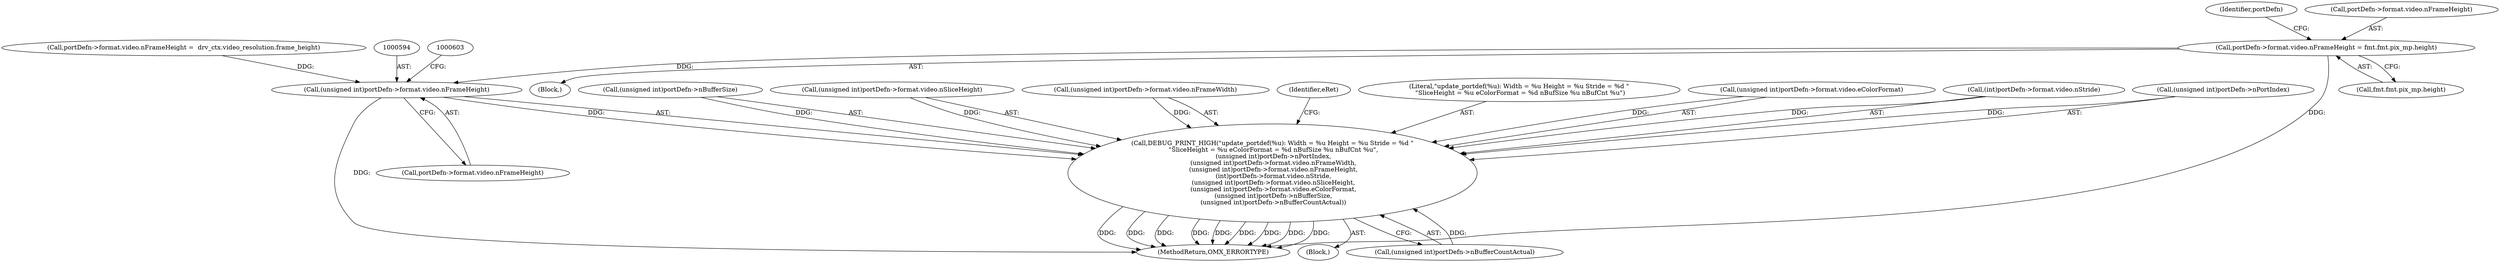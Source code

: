 digraph "0_Android_560ccdb509a7b86186fac0fce1b25bd9a3e6a6e8_3@pointer" {
"1000419" [label="(Call,portDefn->format.video.nFrameHeight = fmt.fmt.pix_mp.height)"];
"1000593" [label="(Call,(unsigned int)portDefn->format.video.nFrameHeight)"];
"1000577" [label="(Call,DEBUG_PRINT_HIGH(\"update_portdef(%u): Width = %u Height = %u Stride = %d \"\n \"SliceHeight = %u eColorFormat = %d nBufSize %u nBufCnt %u\",\n (unsigned int)portDefn->nPortIndex,\n (unsigned int)portDefn->format.video.nFrameWidth,\n (unsigned int)portDefn->format.video.nFrameHeight,\n (int)portDefn->format.video.nStride,\n (unsigned int)portDefn->format.video.nSliceHeight,\n (unsigned int)portDefn->format.video.eColorFormat,\n (unsigned int)portDefn->nBufferSize,\n (unsigned int)portDefn->nBufferCountActual))"];
"1000427" [label="(Call,fmt.fmt.pix_mp.height)"];
"1000620" [label="(Call,(unsigned int)portDefn->format.video.eColorFormat)"];
"1000593" [label="(Call,(unsigned int)portDefn->format.video.nFrameHeight)"];
"1000438" [label="(Identifier,portDefn)"];
"1000577" [label="(Call,DEBUG_PRINT_HIGH(\"update_portdef(%u): Width = %u Height = %u Stride = %d \"\n \"SliceHeight = %u eColorFormat = %d nBufSize %u nBufCnt %u\",\n (unsigned int)portDefn->nPortIndex,\n (unsigned int)portDefn->format.video.nFrameWidth,\n (unsigned int)portDefn->format.video.nFrameHeight,\n (int)portDefn->format.video.nStride,\n (unsigned int)portDefn->format.video.nSliceHeight,\n (unsigned int)portDefn->format.video.eColorFormat,\n (unsigned int)portDefn->nBufferSize,\n (unsigned int)portDefn->nBufferCountActual))"];
"1000419" [label="(Call,portDefn->format.video.nFrameHeight = fmt.fmt.pix_mp.height)"];
"1000602" [label="(Call,(int)portDefn->format.video.nStride)"];
"1000579" [label="(Call,(unsigned int)portDefn->nPortIndex)"];
"1000629" [label="(Call,(unsigned int)portDefn->nBufferSize)"];
"1000611" [label="(Call,(unsigned int)portDefn->format.video.nSliceHeight)"];
"1000584" [label="(Call,(unsigned int)portDefn->format.video.nFrameWidth)"];
"1000420" [label="(Call,portDefn->format.video.nFrameHeight)"];
"1000641" [label="(MethodReturn,OMX_ERRORTYPE)"];
"1000103" [label="(Block,)"];
"1000476" [label="(Call,portDefn->format.video.nFrameHeight =  drv_ctx.video_resolution.frame_height)"];
"1000640" [label="(Identifier,eRet)"];
"1000578" [label="(Literal,\"update_portdef(%u): Width = %u Height = %u Stride = %d \"\n \"SliceHeight = %u eColorFormat = %d nBufSize %u nBufCnt %u\")"];
"1000595" [label="(Call,portDefn->format.video.nFrameHeight)"];
"1000403" [label="(Block,)"];
"1000634" [label="(Call,(unsigned int)portDefn->nBufferCountActual)"];
"1000419" -> "1000403"  [label="AST: "];
"1000419" -> "1000427"  [label="CFG: "];
"1000420" -> "1000419"  [label="AST: "];
"1000427" -> "1000419"  [label="AST: "];
"1000438" -> "1000419"  [label="CFG: "];
"1000419" -> "1000641"  [label="DDG: "];
"1000419" -> "1000593"  [label="DDG: "];
"1000593" -> "1000577"  [label="AST: "];
"1000593" -> "1000595"  [label="CFG: "];
"1000594" -> "1000593"  [label="AST: "];
"1000595" -> "1000593"  [label="AST: "];
"1000603" -> "1000593"  [label="CFG: "];
"1000593" -> "1000641"  [label="DDG: "];
"1000593" -> "1000577"  [label="DDG: "];
"1000476" -> "1000593"  [label="DDG: "];
"1000577" -> "1000103"  [label="AST: "];
"1000577" -> "1000634"  [label="CFG: "];
"1000578" -> "1000577"  [label="AST: "];
"1000579" -> "1000577"  [label="AST: "];
"1000584" -> "1000577"  [label="AST: "];
"1000602" -> "1000577"  [label="AST: "];
"1000611" -> "1000577"  [label="AST: "];
"1000620" -> "1000577"  [label="AST: "];
"1000629" -> "1000577"  [label="AST: "];
"1000634" -> "1000577"  [label="AST: "];
"1000640" -> "1000577"  [label="CFG: "];
"1000577" -> "1000641"  [label="DDG: "];
"1000577" -> "1000641"  [label="DDG: "];
"1000577" -> "1000641"  [label="DDG: "];
"1000577" -> "1000641"  [label="DDG: "];
"1000577" -> "1000641"  [label="DDG: "];
"1000577" -> "1000641"  [label="DDG: "];
"1000577" -> "1000641"  [label="DDG: "];
"1000577" -> "1000641"  [label="DDG: "];
"1000577" -> "1000641"  [label="DDG: "];
"1000579" -> "1000577"  [label="DDG: "];
"1000584" -> "1000577"  [label="DDG: "];
"1000602" -> "1000577"  [label="DDG: "];
"1000611" -> "1000577"  [label="DDG: "];
"1000620" -> "1000577"  [label="DDG: "];
"1000629" -> "1000577"  [label="DDG: "];
"1000634" -> "1000577"  [label="DDG: "];
}

